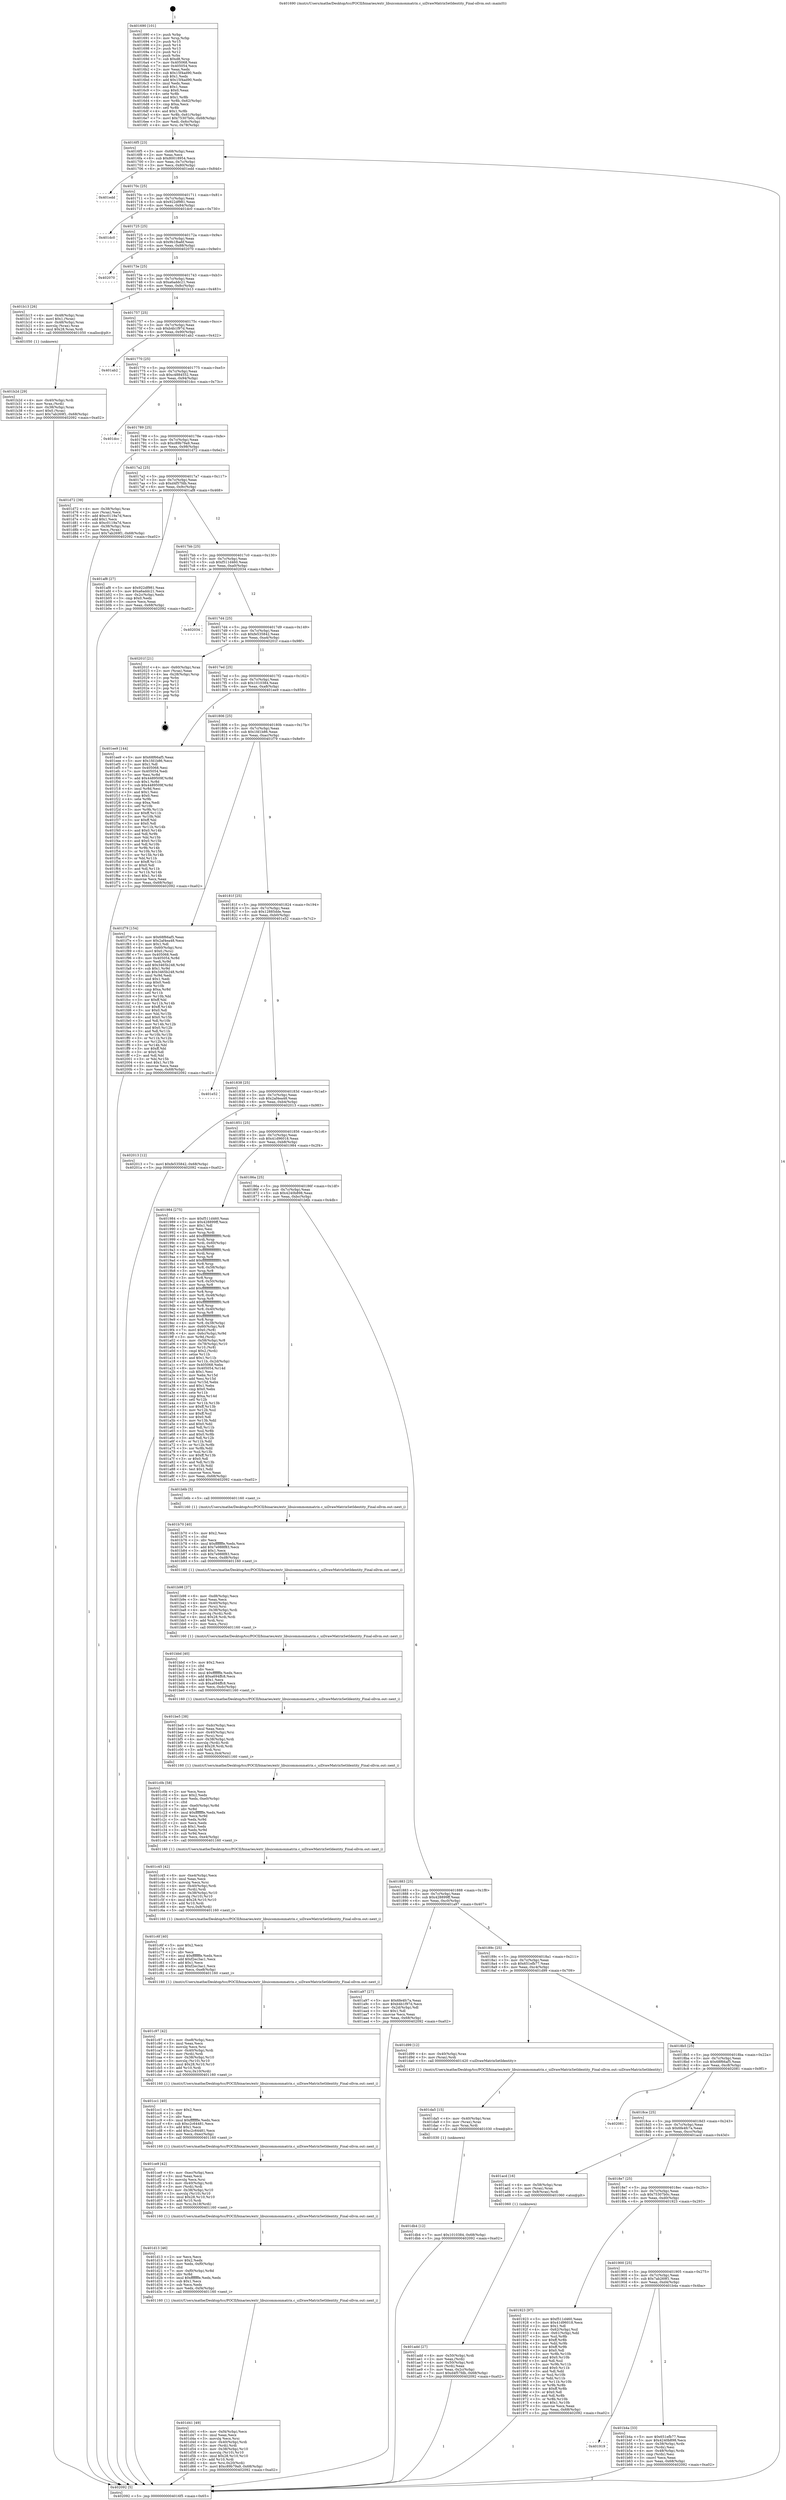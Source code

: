 digraph "0x401690" {
  label = "0x401690 (/mnt/c/Users/mathe/Desktop/tcc/POCII/binaries/extr_libuicommonmatrix.c_uiDrawMatrixSetIdentity_Final-ollvm.out::main(0))"
  labelloc = "t"
  node[shape=record]

  Entry [label="",width=0.3,height=0.3,shape=circle,fillcolor=black,style=filled]
  "0x4016f5" [label="{
     0x4016f5 [23]\l
     | [instrs]\l
     &nbsp;&nbsp;0x4016f5 \<+3\>: mov -0x68(%rbp),%eax\l
     &nbsp;&nbsp;0x4016f8 \<+2\>: mov %eax,%ecx\l
     &nbsp;&nbsp;0x4016fa \<+6\>: sub $0x80018954,%ecx\l
     &nbsp;&nbsp;0x401700 \<+3\>: mov %eax,-0x7c(%rbp)\l
     &nbsp;&nbsp;0x401703 \<+3\>: mov %ecx,-0x80(%rbp)\l
     &nbsp;&nbsp;0x401706 \<+6\>: je 0000000000401edd \<main+0x84d\>\l
  }"]
  "0x401edd" [label="{
     0x401edd\l
  }", style=dashed]
  "0x40170c" [label="{
     0x40170c [25]\l
     | [instrs]\l
     &nbsp;&nbsp;0x40170c \<+5\>: jmp 0000000000401711 \<main+0x81\>\l
     &nbsp;&nbsp;0x401711 \<+3\>: mov -0x7c(%rbp),%eax\l
     &nbsp;&nbsp;0x401714 \<+5\>: sub $0x922df981,%eax\l
     &nbsp;&nbsp;0x401719 \<+6\>: mov %eax,-0x84(%rbp)\l
     &nbsp;&nbsp;0x40171f \<+6\>: je 0000000000401dc0 \<main+0x730\>\l
  }"]
  Exit [label="",width=0.3,height=0.3,shape=circle,fillcolor=black,style=filled,peripheries=2]
  "0x401dc0" [label="{
     0x401dc0\l
  }", style=dashed]
  "0x401725" [label="{
     0x401725 [25]\l
     | [instrs]\l
     &nbsp;&nbsp;0x401725 \<+5\>: jmp 000000000040172a \<main+0x9a\>\l
     &nbsp;&nbsp;0x40172a \<+3\>: mov -0x7c(%rbp),%eax\l
     &nbsp;&nbsp;0x40172d \<+5\>: sub $0x9b1fba6f,%eax\l
     &nbsp;&nbsp;0x401732 \<+6\>: mov %eax,-0x88(%rbp)\l
     &nbsp;&nbsp;0x401738 \<+6\>: je 0000000000402070 \<main+0x9e0\>\l
  }"]
  "0x401db4" [label="{
     0x401db4 [12]\l
     | [instrs]\l
     &nbsp;&nbsp;0x401db4 \<+7\>: movl $0x1010384,-0x68(%rbp)\l
     &nbsp;&nbsp;0x401dbb \<+5\>: jmp 0000000000402092 \<main+0xa02\>\l
  }"]
  "0x402070" [label="{
     0x402070\l
  }", style=dashed]
  "0x40173e" [label="{
     0x40173e [25]\l
     | [instrs]\l
     &nbsp;&nbsp;0x40173e \<+5\>: jmp 0000000000401743 \<main+0xb3\>\l
     &nbsp;&nbsp;0x401743 \<+3\>: mov -0x7c(%rbp),%eax\l
     &nbsp;&nbsp;0x401746 \<+5\>: sub $0xa6addc21,%eax\l
     &nbsp;&nbsp;0x40174b \<+6\>: mov %eax,-0x8c(%rbp)\l
     &nbsp;&nbsp;0x401751 \<+6\>: je 0000000000401b13 \<main+0x483\>\l
  }"]
  "0x401da5" [label="{
     0x401da5 [15]\l
     | [instrs]\l
     &nbsp;&nbsp;0x401da5 \<+4\>: mov -0x40(%rbp),%rax\l
     &nbsp;&nbsp;0x401da9 \<+3\>: mov (%rax),%rax\l
     &nbsp;&nbsp;0x401dac \<+3\>: mov %rax,%rdi\l
     &nbsp;&nbsp;0x401daf \<+5\>: call 0000000000401030 \<free@plt\>\l
     | [calls]\l
     &nbsp;&nbsp;0x401030 \{1\} (unknown)\l
  }"]
  "0x401b13" [label="{
     0x401b13 [26]\l
     | [instrs]\l
     &nbsp;&nbsp;0x401b13 \<+4\>: mov -0x48(%rbp),%rax\l
     &nbsp;&nbsp;0x401b17 \<+6\>: movl $0x1,(%rax)\l
     &nbsp;&nbsp;0x401b1d \<+4\>: mov -0x48(%rbp),%rax\l
     &nbsp;&nbsp;0x401b21 \<+3\>: movslq (%rax),%rax\l
     &nbsp;&nbsp;0x401b24 \<+4\>: imul $0x28,%rax,%rdi\l
     &nbsp;&nbsp;0x401b28 \<+5\>: call 0000000000401050 \<malloc@plt\>\l
     | [calls]\l
     &nbsp;&nbsp;0x401050 \{1\} (unknown)\l
  }"]
  "0x401757" [label="{
     0x401757 [25]\l
     | [instrs]\l
     &nbsp;&nbsp;0x401757 \<+5\>: jmp 000000000040175c \<main+0xcc\>\l
     &nbsp;&nbsp;0x40175c \<+3\>: mov -0x7c(%rbp),%eax\l
     &nbsp;&nbsp;0x40175f \<+5\>: sub $0xb4b1f97d,%eax\l
     &nbsp;&nbsp;0x401764 \<+6\>: mov %eax,-0x90(%rbp)\l
     &nbsp;&nbsp;0x40176a \<+6\>: je 0000000000401ab2 \<main+0x422\>\l
  }"]
  "0x401d41" [label="{
     0x401d41 [49]\l
     | [instrs]\l
     &nbsp;&nbsp;0x401d41 \<+6\>: mov -0xf4(%rbp),%ecx\l
     &nbsp;&nbsp;0x401d47 \<+3\>: imul %eax,%ecx\l
     &nbsp;&nbsp;0x401d4a \<+3\>: movslq %ecx,%rsi\l
     &nbsp;&nbsp;0x401d4d \<+4\>: mov -0x40(%rbp),%rdi\l
     &nbsp;&nbsp;0x401d51 \<+3\>: mov (%rdi),%rdi\l
     &nbsp;&nbsp;0x401d54 \<+4\>: mov -0x38(%rbp),%r10\l
     &nbsp;&nbsp;0x401d58 \<+3\>: movslq (%r10),%r10\l
     &nbsp;&nbsp;0x401d5b \<+4\>: imul $0x28,%r10,%r10\l
     &nbsp;&nbsp;0x401d5f \<+3\>: add %r10,%rdi\l
     &nbsp;&nbsp;0x401d62 \<+4\>: mov %rsi,0x20(%rdi)\l
     &nbsp;&nbsp;0x401d66 \<+7\>: movl $0xc89b79a9,-0x68(%rbp)\l
     &nbsp;&nbsp;0x401d6d \<+5\>: jmp 0000000000402092 \<main+0xa02\>\l
  }"]
  "0x401ab2" [label="{
     0x401ab2\l
  }", style=dashed]
  "0x401770" [label="{
     0x401770 [25]\l
     | [instrs]\l
     &nbsp;&nbsp;0x401770 \<+5\>: jmp 0000000000401775 \<main+0xe5\>\l
     &nbsp;&nbsp;0x401775 \<+3\>: mov -0x7c(%rbp),%eax\l
     &nbsp;&nbsp;0x401778 \<+5\>: sub $0xc4884552,%eax\l
     &nbsp;&nbsp;0x40177d \<+6\>: mov %eax,-0x94(%rbp)\l
     &nbsp;&nbsp;0x401783 \<+6\>: je 0000000000401dcc \<main+0x73c\>\l
  }"]
  "0x401d13" [label="{
     0x401d13 [46]\l
     | [instrs]\l
     &nbsp;&nbsp;0x401d13 \<+2\>: xor %ecx,%ecx\l
     &nbsp;&nbsp;0x401d15 \<+5\>: mov $0x2,%edx\l
     &nbsp;&nbsp;0x401d1a \<+6\>: mov %edx,-0xf0(%rbp)\l
     &nbsp;&nbsp;0x401d20 \<+1\>: cltd\l
     &nbsp;&nbsp;0x401d21 \<+7\>: mov -0xf0(%rbp),%r8d\l
     &nbsp;&nbsp;0x401d28 \<+3\>: idiv %r8d\l
     &nbsp;&nbsp;0x401d2b \<+6\>: imul $0xfffffffe,%edx,%edx\l
     &nbsp;&nbsp;0x401d31 \<+3\>: sub $0x1,%ecx\l
     &nbsp;&nbsp;0x401d34 \<+2\>: sub %ecx,%edx\l
     &nbsp;&nbsp;0x401d36 \<+6\>: mov %edx,-0xf4(%rbp)\l
     &nbsp;&nbsp;0x401d3c \<+5\>: call 0000000000401160 \<next_i\>\l
     | [calls]\l
     &nbsp;&nbsp;0x401160 \{1\} (/mnt/c/Users/mathe/Desktop/tcc/POCII/binaries/extr_libuicommonmatrix.c_uiDrawMatrixSetIdentity_Final-ollvm.out::next_i)\l
  }"]
  "0x401dcc" [label="{
     0x401dcc\l
  }", style=dashed]
  "0x401789" [label="{
     0x401789 [25]\l
     | [instrs]\l
     &nbsp;&nbsp;0x401789 \<+5\>: jmp 000000000040178e \<main+0xfe\>\l
     &nbsp;&nbsp;0x40178e \<+3\>: mov -0x7c(%rbp),%eax\l
     &nbsp;&nbsp;0x401791 \<+5\>: sub $0xc89b79a9,%eax\l
     &nbsp;&nbsp;0x401796 \<+6\>: mov %eax,-0x98(%rbp)\l
     &nbsp;&nbsp;0x40179c \<+6\>: je 0000000000401d72 \<main+0x6e2\>\l
  }"]
  "0x401ce9" [label="{
     0x401ce9 [42]\l
     | [instrs]\l
     &nbsp;&nbsp;0x401ce9 \<+6\>: mov -0xec(%rbp),%ecx\l
     &nbsp;&nbsp;0x401cef \<+3\>: imul %eax,%ecx\l
     &nbsp;&nbsp;0x401cf2 \<+3\>: movslq %ecx,%rsi\l
     &nbsp;&nbsp;0x401cf5 \<+4\>: mov -0x40(%rbp),%rdi\l
     &nbsp;&nbsp;0x401cf9 \<+3\>: mov (%rdi),%rdi\l
     &nbsp;&nbsp;0x401cfc \<+4\>: mov -0x38(%rbp),%r10\l
     &nbsp;&nbsp;0x401d00 \<+3\>: movslq (%r10),%r10\l
     &nbsp;&nbsp;0x401d03 \<+4\>: imul $0x28,%r10,%r10\l
     &nbsp;&nbsp;0x401d07 \<+3\>: add %r10,%rdi\l
     &nbsp;&nbsp;0x401d0a \<+4\>: mov %rsi,0x18(%rdi)\l
     &nbsp;&nbsp;0x401d0e \<+5\>: call 0000000000401160 \<next_i\>\l
     | [calls]\l
     &nbsp;&nbsp;0x401160 \{1\} (/mnt/c/Users/mathe/Desktop/tcc/POCII/binaries/extr_libuicommonmatrix.c_uiDrawMatrixSetIdentity_Final-ollvm.out::next_i)\l
  }"]
  "0x401d72" [label="{
     0x401d72 [39]\l
     | [instrs]\l
     &nbsp;&nbsp;0x401d72 \<+4\>: mov -0x38(%rbp),%rax\l
     &nbsp;&nbsp;0x401d76 \<+2\>: mov (%rax),%ecx\l
     &nbsp;&nbsp;0x401d78 \<+6\>: add $0xc0119a7d,%ecx\l
     &nbsp;&nbsp;0x401d7e \<+3\>: add $0x1,%ecx\l
     &nbsp;&nbsp;0x401d81 \<+6\>: sub $0xc0119a7d,%ecx\l
     &nbsp;&nbsp;0x401d87 \<+4\>: mov -0x38(%rbp),%rax\l
     &nbsp;&nbsp;0x401d8b \<+2\>: mov %ecx,(%rax)\l
     &nbsp;&nbsp;0x401d8d \<+7\>: movl $0x7ab269f1,-0x68(%rbp)\l
     &nbsp;&nbsp;0x401d94 \<+5\>: jmp 0000000000402092 \<main+0xa02\>\l
  }"]
  "0x4017a2" [label="{
     0x4017a2 [25]\l
     | [instrs]\l
     &nbsp;&nbsp;0x4017a2 \<+5\>: jmp 00000000004017a7 \<main+0x117\>\l
     &nbsp;&nbsp;0x4017a7 \<+3\>: mov -0x7c(%rbp),%eax\l
     &nbsp;&nbsp;0x4017aa \<+5\>: sub $0xd4f57fdb,%eax\l
     &nbsp;&nbsp;0x4017af \<+6\>: mov %eax,-0x9c(%rbp)\l
     &nbsp;&nbsp;0x4017b5 \<+6\>: je 0000000000401af8 \<main+0x468\>\l
  }"]
  "0x401cc1" [label="{
     0x401cc1 [40]\l
     | [instrs]\l
     &nbsp;&nbsp;0x401cc1 \<+5\>: mov $0x2,%ecx\l
     &nbsp;&nbsp;0x401cc6 \<+1\>: cltd\l
     &nbsp;&nbsp;0x401cc7 \<+2\>: idiv %ecx\l
     &nbsp;&nbsp;0x401cc9 \<+6\>: imul $0xfffffffe,%edx,%ecx\l
     &nbsp;&nbsp;0x401ccf \<+6\>: sub $0xc2c64481,%ecx\l
     &nbsp;&nbsp;0x401cd5 \<+3\>: add $0x1,%ecx\l
     &nbsp;&nbsp;0x401cd8 \<+6\>: add $0xc2c64481,%ecx\l
     &nbsp;&nbsp;0x401cde \<+6\>: mov %ecx,-0xec(%rbp)\l
     &nbsp;&nbsp;0x401ce4 \<+5\>: call 0000000000401160 \<next_i\>\l
     | [calls]\l
     &nbsp;&nbsp;0x401160 \{1\} (/mnt/c/Users/mathe/Desktop/tcc/POCII/binaries/extr_libuicommonmatrix.c_uiDrawMatrixSetIdentity_Final-ollvm.out::next_i)\l
  }"]
  "0x401af8" [label="{
     0x401af8 [27]\l
     | [instrs]\l
     &nbsp;&nbsp;0x401af8 \<+5\>: mov $0x922df981,%eax\l
     &nbsp;&nbsp;0x401afd \<+5\>: mov $0xa6addc21,%ecx\l
     &nbsp;&nbsp;0x401b02 \<+3\>: mov -0x2c(%rbp),%edx\l
     &nbsp;&nbsp;0x401b05 \<+3\>: cmp $0x0,%edx\l
     &nbsp;&nbsp;0x401b08 \<+3\>: cmove %ecx,%eax\l
     &nbsp;&nbsp;0x401b0b \<+3\>: mov %eax,-0x68(%rbp)\l
     &nbsp;&nbsp;0x401b0e \<+5\>: jmp 0000000000402092 \<main+0xa02\>\l
  }"]
  "0x4017bb" [label="{
     0x4017bb [25]\l
     | [instrs]\l
     &nbsp;&nbsp;0x4017bb \<+5\>: jmp 00000000004017c0 \<main+0x130\>\l
     &nbsp;&nbsp;0x4017c0 \<+3\>: mov -0x7c(%rbp),%eax\l
     &nbsp;&nbsp;0x4017c3 \<+5\>: sub $0xf511d460,%eax\l
     &nbsp;&nbsp;0x4017c8 \<+6\>: mov %eax,-0xa0(%rbp)\l
     &nbsp;&nbsp;0x4017ce \<+6\>: je 0000000000402034 \<main+0x9a4\>\l
  }"]
  "0x401c97" [label="{
     0x401c97 [42]\l
     | [instrs]\l
     &nbsp;&nbsp;0x401c97 \<+6\>: mov -0xe8(%rbp),%ecx\l
     &nbsp;&nbsp;0x401c9d \<+3\>: imul %eax,%ecx\l
     &nbsp;&nbsp;0x401ca0 \<+3\>: movslq %ecx,%rsi\l
     &nbsp;&nbsp;0x401ca3 \<+4\>: mov -0x40(%rbp),%rdi\l
     &nbsp;&nbsp;0x401ca7 \<+3\>: mov (%rdi),%rdi\l
     &nbsp;&nbsp;0x401caa \<+4\>: mov -0x38(%rbp),%r10\l
     &nbsp;&nbsp;0x401cae \<+3\>: movslq (%r10),%r10\l
     &nbsp;&nbsp;0x401cb1 \<+4\>: imul $0x28,%r10,%r10\l
     &nbsp;&nbsp;0x401cb5 \<+3\>: add %r10,%rdi\l
     &nbsp;&nbsp;0x401cb8 \<+4\>: mov %rsi,0x10(%rdi)\l
     &nbsp;&nbsp;0x401cbc \<+5\>: call 0000000000401160 \<next_i\>\l
     | [calls]\l
     &nbsp;&nbsp;0x401160 \{1\} (/mnt/c/Users/mathe/Desktop/tcc/POCII/binaries/extr_libuicommonmatrix.c_uiDrawMatrixSetIdentity_Final-ollvm.out::next_i)\l
  }"]
  "0x402034" [label="{
     0x402034\l
  }", style=dashed]
  "0x4017d4" [label="{
     0x4017d4 [25]\l
     | [instrs]\l
     &nbsp;&nbsp;0x4017d4 \<+5\>: jmp 00000000004017d9 \<main+0x149\>\l
     &nbsp;&nbsp;0x4017d9 \<+3\>: mov -0x7c(%rbp),%eax\l
     &nbsp;&nbsp;0x4017dc \<+5\>: sub $0xfe535842,%eax\l
     &nbsp;&nbsp;0x4017e1 \<+6\>: mov %eax,-0xa4(%rbp)\l
     &nbsp;&nbsp;0x4017e7 \<+6\>: je 000000000040201f \<main+0x98f\>\l
  }"]
  "0x401c6f" [label="{
     0x401c6f [40]\l
     | [instrs]\l
     &nbsp;&nbsp;0x401c6f \<+5\>: mov $0x2,%ecx\l
     &nbsp;&nbsp;0x401c74 \<+1\>: cltd\l
     &nbsp;&nbsp;0x401c75 \<+2\>: idiv %ecx\l
     &nbsp;&nbsp;0x401c77 \<+6\>: imul $0xfffffffe,%edx,%ecx\l
     &nbsp;&nbsp;0x401c7d \<+6\>: add $0xf2ec3ac1,%ecx\l
     &nbsp;&nbsp;0x401c83 \<+3\>: add $0x1,%ecx\l
     &nbsp;&nbsp;0x401c86 \<+6\>: sub $0xf2ec3ac1,%ecx\l
     &nbsp;&nbsp;0x401c8c \<+6\>: mov %ecx,-0xe8(%rbp)\l
     &nbsp;&nbsp;0x401c92 \<+5\>: call 0000000000401160 \<next_i\>\l
     | [calls]\l
     &nbsp;&nbsp;0x401160 \{1\} (/mnt/c/Users/mathe/Desktop/tcc/POCII/binaries/extr_libuicommonmatrix.c_uiDrawMatrixSetIdentity_Final-ollvm.out::next_i)\l
  }"]
  "0x40201f" [label="{
     0x40201f [21]\l
     | [instrs]\l
     &nbsp;&nbsp;0x40201f \<+4\>: mov -0x60(%rbp),%rax\l
     &nbsp;&nbsp;0x402023 \<+2\>: mov (%rax),%eax\l
     &nbsp;&nbsp;0x402025 \<+4\>: lea -0x28(%rbp),%rsp\l
     &nbsp;&nbsp;0x402029 \<+1\>: pop %rbx\l
     &nbsp;&nbsp;0x40202a \<+2\>: pop %r12\l
     &nbsp;&nbsp;0x40202c \<+2\>: pop %r13\l
     &nbsp;&nbsp;0x40202e \<+2\>: pop %r14\l
     &nbsp;&nbsp;0x402030 \<+2\>: pop %r15\l
     &nbsp;&nbsp;0x402032 \<+1\>: pop %rbp\l
     &nbsp;&nbsp;0x402033 \<+1\>: ret\l
  }"]
  "0x4017ed" [label="{
     0x4017ed [25]\l
     | [instrs]\l
     &nbsp;&nbsp;0x4017ed \<+5\>: jmp 00000000004017f2 \<main+0x162\>\l
     &nbsp;&nbsp;0x4017f2 \<+3\>: mov -0x7c(%rbp),%eax\l
     &nbsp;&nbsp;0x4017f5 \<+5\>: sub $0x1010384,%eax\l
     &nbsp;&nbsp;0x4017fa \<+6\>: mov %eax,-0xa8(%rbp)\l
     &nbsp;&nbsp;0x401800 \<+6\>: je 0000000000401ee9 \<main+0x859\>\l
  }"]
  "0x401c45" [label="{
     0x401c45 [42]\l
     | [instrs]\l
     &nbsp;&nbsp;0x401c45 \<+6\>: mov -0xe4(%rbp),%ecx\l
     &nbsp;&nbsp;0x401c4b \<+3\>: imul %eax,%ecx\l
     &nbsp;&nbsp;0x401c4e \<+3\>: movslq %ecx,%rsi\l
     &nbsp;&nbsp;0x401c51 \<+4\>: mov -0x40(%rbp),%rdi\l
     &nbsp;&nbsp;0x401c55 \<+3\>: mov (%rdi),%rdi\l
     &nbsp;&nbsp;0x401c58 \<+4\>: mov -0x38(%rbp),%r10\l
     &nbsp;&nbsp;0x401c5c \<+3\>: movslq (%r10),%r10\l
     &nbsp;&nbsp;0x401c5f \<+4\>: imul $0x28,%r10,%r10\l
     &nbsp;&nbsp;0x401c63 \<+3\>: add %r10,%rdi\l
     &nbsp;&nbsp;0x401c66 \<+4\>: mov %rsi,0x8(%rdi)\l
     &nbsp;&nbsp;0x401c6a \<+5\>: call 0000000000401160 \<next_i\>\l
     | [calls]\l
     &nbsp;&nbsp;0x401160 \{1\} (/mnt/c/Users/mathe/Desktop/tcc/POCII/binaries/extr_libuicommonmatrix.c_uiDrawMatrixSetIdentity_Final-ollvm.out::next_i)\l
  }"]
  "0x401ee9" [label="{
     0x401ee9 [144]\l
     | [instrs]\l
     &nbsp;&nbsp;0x401ee9 \<+5\>: mov $0x68f66af5,%eax\l
     &nbsp;&nbsp;0x401eee \<+5\>: mov $0x1fd1b86,%ecx\l
     &nbsp;&nbsp;0x401ef3 \<+2\>: mov $0x1,%dl\l
     &nbsp;&nbsp;0x401ef5 \<+7\>: mov 0x405068,%esi\l
     &nbsp;&nbsp;0x401efc \<+7\>: mov 0x405054,%edi\l
     &nbsp;&nbsp;0x401f03 \<+3\>: mov %esi,%r8d\l
     &nbsp;&nbsp;0x401f06 \<+7\>: add $0x4489509f,%r8d\l
     &nbsp;&nbsp;0x401f0d \<+4\>: sub $0x1,%r8d\l
     &nbsp;&nbsp;0x401f11 \<+7\>: sub $0x4489509f,%r8d\l
     &nbsp;&nbsp;0x401f18 \<+4\>: imul %r8d,%esi\l
     &nbsp;&nbsp;0x401f1c \<+3\>: and $0x1,%esi\l
     &nbsp;&nbsp;0x401f1f \<+3\>: cmp $0x0,%esi\l
     &nbsp;&nbsp;0x401f22 \<+4\>: sete %r9b\l
     &nbsp;&nbsp;0x401f26 \<+3\>: cmp $0xa,%edi\l
     &nbsp;&nbsp;0x401f29 \<+4\>: setl %r10b\l
     &nbsp;&nbsp;0x401f2d \<+3\>: mov %r9b,%r11b\l
     &nbsp;&nbsp;0x401f30 \<+4\>: xor $0xff,%r11b\l
     &nbsp;&nbsp;0x401f34 \<+3\>: mov %r10b,%bl\l
     &nbsp;&nbsp;0x401f37 \<+3\>: xor $0xff,%bl\l
     &nbsp;&nbsp;0x401f3a \<+3\>: xor $0x0,%dl\l
     &nbsp;&nbsp;0x401f3d \<+3\>: mov %r11b,%r14b\l
     &nbsp;&nbsp;0x401f40 \<+4\>: and $0x0,%r14b\l
     &nbsp;&nbsp;0x401f44 \<+3\>: and %dl,%r9b\l
     &nbsp;&nbsp;0x401f47 \<+3\>: mov %bl,%r15b\l
     &nbsp;&nbsp;0x401f4a \<+4\>: and $0x0,%r15b\l
     &nbsp;&nbsp;0x401f4e \<+3\>: and %dl,%r10b\l
     &nbsp;&nbsp;0x401f51 \<+3\>: or %r9b,%r14b\l
     &nbsp;&nbsp;0x401f54 \<+3\>: or %r10b,%r15b\l
     &nbsp;&nbsp;0x401f57 \<+3\>: xor %r15b,%r14b\l
     &nbsp;&nbsp;0x401f5a \<+3\>: or %bl,%r11b\l
     &nbsp;&nbsp;0x401f5d \<+4\>: xor $0xff,%r11b\l
     &nbsp;&nbsp;0x401f61 \<+3\>: or $0x0,%dl\l
     &nbsp;&nbsp;0x401f64 \<+3\>: and %dl,%r11b\l
     &nbsp;&nbsp;0x401f67 \<+3\>: or %r11b,%r14b\l
     &nbsp;&nbsp;0x401f6a \<+4\>: test $0x1,%r14b\l
     &nbsp;&nbsp;0x401f6e \<+3\>: cmovne %ecx,%eax\l
     &nbsp;&nbsp;0x401f71 \<+3\>: mov %eax,-0x68(%rbp)\l
     &nbsp;&nbsp;0x401f74 \<+5\>: jmp 0000000000402092 \<main+0xa02\>\l
  }"]
  "0x401806" [label="{
     0x401806 [25]\l
     | [instrs]\l
     &nbsp;&nbsp;0x401806 \<+5\>: jmp 000000000040180b \<main+0x17b\>\l
     &nbsp;&nbsp;0x40180b \<+3\>: mov -0x7c(%rbp),%eax\l
     &nbsp;&nbsp;0x40180e \<+5\>: sub $0x1fd1b86,%eax\l
     &nbsp;&nbsp;0x401813 \<+6\>: mov %eax,-0xac(%rbp)\l
     &nbsp;&nbsp;0x401819 \<+6\>: je 0000000000401f79 \<main+0x8e9\>\l
  }"]
  "0x401c0b" [label="{
     0x401c0b [58]\l
     | [instrs]\l
     &nbsp;&nbsp;0x401c0b \<+2\>: xor %ecx,%ecx\l
     &nbsp;&nbsp;0x401c0d \<+5\>: mov $0x2,%edx\l
     &nbsp;&nbsp;0x401c12 \<+6\>: mov %edx,-0xe0(%rbp)\l
     &nbsp;&nbsp;0x401c18 \<+1\>: cltd\l
     &nbsp;&nbsp;0x401c19 \<+7\>: mov -0xe0(%rbp),%r8d\l
     &nbsp;&nbsp;0x401c20 \<+3\>: idiv %r8d\l
     &nbsp;&nbsp;0x401c23 \<+6\>: imul $0xfffffffe,%edx,%edx\l
     &nbsp;&nbsp;0x401c29 \<+3\>: mov %ecx,%r9d\l
     &nbsp;&nbsp;0x401c2c \<+3\>: sub %edx,%r9d\l
     &nbsp;&nbsp;0x401c2f \<+2\>: mov %ecx,%edx\l
     &nbsp;&nbsp;0x401c31 \<+3\>: sub $0x1,%edx\l
     &nbsp;&nbsp;0x401c34 \<+3\>: add %edx,%r9d\l
     &nbsp;&nbsp;0x401c37 \<+3\>: sub %r9d,%ecx\l
     &nbsp;&nbsp;0x401c3a \<+6\>: mov %ecx,-0xe4(%rbp)\l
     &nbsp;&nbsp;0x401c40 \<+5\>: call 0000000000401160 \<next_i\>\l
     | [calls]\l
     &nbsp;&nbsp;0x401160 \{1\} (/mnt/c/Users/mathe/Desktop/tcc/POCII/binaries/extr_libuicommonmatrix.c_uiDrawMatrixSetIdentity_Final-ollvm.out::next_i)\l
  }"]
  "0x401f79" [label="{
     0x401f79 [154]\l
     | [instrs]\l
     &nbsp;&nbsp;0x401f79 \<+5\>: mov $0x68f66af5,%eax\l
     &nbsp;&nbsp;0x401f7e \<+5\>: mov $0x2af4ea48,%ecx\l
     &nbsp;&nbsp;0x401f83 \<+2\>: mov $0x1,%dl\l
     &nbsp;&nbsp;0x401f85 \<+4\>: mov -0x60(%rbp),%rsi\l
     &nbsp;&nbsp;0x401f89 \<+6\>: movl $0x0,(%rsi)\l
     &nbsp;&nbsp;0x401f8f \<+7\>: mov 0x405068,%edi\l
     &nbsp;&nbsp;0x401f96 \<+8\>: mov 0x405054,%r8d\l
     &nbsp;&nbsp;0x401f9e \<+3\>: mov %edi,%r9d\l
     &nbsp;&nbsp;0x401fa1 \<+7\>: add $0x3465b248,%r9d\l
     &nbsp;&nbsp;0x401fa8 \<+4\>: sub $0x1,%r9d\l
     &nbsp;&nbsp;0x401fac \<+7\>: sub $0x3465b248,%r9d\l
     &nbsp;&nbsp;0x401fb3 \<+4\>: imul %r9d,%edi\l
     &nbsp;&nbsp;0x401fb7 \<+3\>: and $0x1,%edi\l
     &nbsp;&nbsp;0x401fba \<+3\>: cmp $0x0,%edi\l
     &nbsp;&nbsp;0x401fbd \<+4\>: sete %r10b\l
     &nbsp;&nbsp;0x401fc1 \<+4\>: cmp $0xa,%r8d\l
     &nbsp;&nbsp;0x401fc5 \<+4\>: setl %r11b\l
     &nbsp;&nbsp;0x401fc9 \<+3\>: mov %r10b,%bl\l
     &nbsp;&nbsp;0x401fcc \<+3\>: xor $0xff,%bl\l
     &nbsp;&nbsp;0x401fcf \<+3\>: mov %r11b,%r14b\l
     &nbsp;&nbsp;0x401fd2 \<+4\>: xor $0xff,%r14b\l
     &nbsp;&nbsp;0x401fd6 \<+3\>: xor $0x0,%dl\l
     &nbsp;&nbsp;0x401fd9 \<+3\>: mov %bl,%r15b\l
     &nbsp;&nbsp;0x401fdc \<+4\>: and $0x0,%r15b\l
     &nbsp;&nbsp;0x401fe0 \<+3\>: and %dl,%r10b\l
     &nbsp;&nbsp;0x401fe3 \<+3\>: mov %r14b,%r12b\l
     &nbsp;&nbsp;0x401fe6 \<+4\>: and $0x0,%r12b\l
     &nbsp;&nbsp;0x401fea \<+3\>: and %dl,%r11b\l
     &nbsp;&nbsp;0x401fed \<+3\>: or %r10b,%r15b\l
     &nbsp;&nbsp;0x401ff0 \<+3\>: or %r11b,%r12b\l
     &nbsp;&nbsp;0x401ff3 \<+3\>: xor %r12b,%r15b\l
     &nbsp;&nbsp;0x401ff6 \<+3\>: or %r14b,%bl\l
     &nbsp;&nbsp;0x401ff9 \<+3\>: xor $0xff,%bl\l
     &nbsp;&nbsp;0x401ffc \<+3\>: or $0x0,%dl\l
     &nbsp;&nbsp;0x401fff \<+2\>: and %dl,%bl\l
     &nbsp;&nbsp;0x402001 \<+3\>: or %bl,%r15b\l
     &nbsp;&nbsp;0x402004 \<+4\>: test $0x1,%r15b\l
     &nbsp;&nbsp;0x402008 \<+3\>: cmovne %ecx,%eax\l
     &nbsp;&nbsp;0x40200b \<+3\>: mov %eax,-0x68(%rbp)\l
     &nbsp;&nbsp;0x40200e \<+5\>: jmp 0000000000402092 \<main+0xa02\>\l
  }"]
  "0x40181f" [label="{
     0x40181f [25]\l
     | [instrs]\l
     &nbsp;&nbsp;0x40181f \<+5\>: jmp 0000000000401824 \<main+0x194\>\l
     &nbsp;&nbsp;0x401824 \<+3\>: mov -0x7c(%rbp),%eax\l
     &nbsp;&nbsp;0x401827 \<+5\>: sub $0x12885dde,%eax\l
     &nbsp;&nbsp;0x40182c \<+6\>: mov %eax,-0xb0(%rbp)\l
     &nbsp;&nbsp;0x401832 \<+6\>: je 0000000000401e52 \<main+0x7c2\>\l
  }"]
  "0x401be5" [label="{
     0x401be5 [38]\l
     | [instrs]\l
     &nbsp;&nbsp;0x401be5 \<+6\>: mov -0xdc(%rbp),%ecx\l
     &nbsp;&nbsp;0x401beb \<+3\>: imul %eax,%ecx\l
     &nbsp;&nbsp;0x401bee \<+4\>: mov -0x40(%rbp),%rsi\l
     &nbsp;&nbsp;0x401bf2 \<+3\>: mov (%rsi),%rsi\l
     &nbsp;&nbsp;0x401bf5 \<+4\>: mov -0x38(%rbp),%rdi\l
     &nbsp;&nbsp;0x401bf9 \<+3\>: movslq (%rdi),%rdi\l
     &nbsp;&nbsp;0x401bfc \<+4\>: imul $0x28,%rdi,%rdi\l
     &nbsp;&nbsp;0x401c00 \<+3\>: add %rdi,%rsi\l
     &nbsp;&nbsp;0x401c03 \<+3\>: mov %ecx,0x4(%rsi)\l
     &nbsp;&nbsp;0x401c06 \<+5\>: call 0000000000401160 \<next_i\>\l
     | [calls]\l
     &nbsp;&nbsp;0x401160 \{1\} (/mnt/c/Users/mathe/Desktop/tcc/POCII/binaries/extr_libuicommonmatrix.c_uiDrawMatrixSetIdentity_Final-ollvm.out::next_i)\l
  }"]
  "0x401e52" [label="{
     0x401e52\l
  }", style=dashed]
  "0x401838" [label="{
     0x401838 [25]\l
     | [instrs]\l
     &nbsp;&nbsp;0x401838 \<+5\>: jmp 000000000040183d \<main+0x1ad\>\l
     &nbsp;&nbsp;0x40183d \<+3\>: mov -0x7c(%rbp),%eax\l
     &nbsp;&nbsp;0x401840 \<+5\>: sub $0x2af4ea48,%eax\l
     &nbsp;&nbsp;0x401845 \<+6\>: mov %eax,-0xb4(%rbp)\l
     &nbsp;&nbsp;0x40184b \<+6\>: je 0000000000402013 \<main+0x983\>\l
  }"]
  "0x401bbd" [label="{
     0x401bbd [40]\l
     | [instrs]\l
     &nbsp;&nbsp;0x401bbd \<+5\>: mov $0x2,%ecx\l
     &nbsp;&nbsp;0x401bc2 \<+1\>: cltd\l
     &nbsp;&nbsp;0x401bc3 \<+2\>: idiv %ecx\l
     &nbsp;&nbsp;0x401bc5 \<+6\>: imul $0xfffffffe,%edx,%ecx\l
     &nbsp;&nbsp;0x401bcb \<+6\>: add $0xa694ffc8,%ecx\l
     &nbsp;&nbsp;0x401bd1 \<+3\>: add $0x1,%ecx\l
     &nbsp;&nbsp;0x401bd4 \<+6\>: sub $0xa694ffc8,%ecx\l
     &nbsp;&nbsp;0x401bda \<+6\>: mov %ecx,-0xdc(%rbp)\l
     &nbsp;&nbsp;0x401be0 \<+5\>: call 0000000000401160 \<next_i\>\l
     | [calls]\l
     &nbsp;&nbsp;0x401160 \{1\} (/mnt/c/Users/mathe/Desktop/tcc/POCII/binaries/extr_libuicommonmatrix.c_uiDrawMatrixSetIdentity_Final-ollvm.out::next_i)\l
  }"]
  "0x402013" [label="{
     0x402013 [12]\l
     | [instrs]\l
     &nbsp;&nbsp;0x402013 \<+7\>: movl $0xfe535842,-0x68(%rbp)\l
     &nbsp;&nbsp;0x40201a \<+5\>: jmp 0000000000402092 \<main+0xa02\>\l
  }"]
  "0x401851" [label="{
     0x401851 [25]\l
     | [instrs]\l
     &nbsp;&nbsp;0x401851 \<+5\>: jmp 0000000000401856 \<main+0x1c6\>\l
     &nbsp;&nbsp;0x401856 \<+3\>: mov -0x7c(%rbp),%eax\l
     &nbsp;&nbsp;0x401859 \<+5\>: sub $0x41d96018,%eax\l
     &nbsp;&nbsp;0x40185e \<+6\>: mov %eax,-0xb8(%rbp)\l
     &nbsp;&nbsp;0x401864 \<+6\>: je 0000000000401984 \<main+0x2f4\>\l
  }"]
  "0x401b98" [label="{
     0x401b98 [37]\l
     | [instrs]\l
     &nbsp;&nbsp;0x401b98 \<+6\>: mov -0xd8(%rbp),%ecx\l
     &nbsp;&nbsp;0x401b9e \<+3\>: imul %eax,%ecx\l
     &nbsp;&nbsp;0x401ba1 \<+4\>: mov -0x40(%rbp),%rsi\l
     &nbsp;&nbsp;0x401ba5 \<+3\>: mov (%rsi),%rsi\l
     &nbsp;&nbsp;0x401ba8 \<+4\>: mov -0x38(%rbp),%rdi\l
     &nbsp;&nbsp;0x401bac \<+3\>: movslq (%rdi),%rdi\l
     &nbsp;&nbsp;0x401baf \<+4\>: imul $0x28,%rdi,%rdi\l
     &nbsp;&nbsp;0x401bb3 \<+3\>: add %rdi,%rsi\l
     &nbsp;&nbsp;0x401bb6 \<+2\>: mov %ecx,(%rsi)\l
     &nbsp;&nbsp;0x401bb8 \<+5\>: call 0000000000401160 \<next_i\>\l
     | [calls]\l
     &nbsp;&nbsp;0x401160 \{1\} (/mnt/c/Users/mathe/Desktop/tcc/POCII/binaries/extr_libuicommonmatrix.c_uiDrawMatrixSetIdentity_Final-ollvm.out::next_i)\l
  }"]
  "0x401984" [label="{
     0x401984 [275]\l
     | [instrs]\l
     &nbsp;&nbsp;0x401984 \<+5\>: mov $0xf511d460,%eax\l
     &nbsp;&nbsp;0x401989 \<+5\>: mov $0x428899ff,%ecx\l
     &nbsp;&nbsp;0x40198e \<+2\>: mov $0x1,%dl\l
     &nbsp;&nbsp;0x401990 \<+2\>: xor %esi,%esi\l
     &nbsp;&nbsp;0x401992 \<+3\>: mov %rsp,%rdi\l
     &nbsp;&nbsp;0x401995 \<+4\>: add $0xfffffffffffffff0,%rdi\l
     &nbsp;&nbsp;0x401999 \<+3\>: mov %rdi,%rsp\l
     &nbsp;&nbsp;0x40199c \<+4\>: mov %rdi,-0x60(%rbp)\l
     &nbsp;&nbsp;0x4019a0 \<+3\>: mov %rsp,%rdi\l
     &nbsp;&nbsp;0x4019a3 \<+4\>: add $0xfffffffffffffff0,%rdi\l
     &nbsp;&nbsp;0x4019a7 \<+3\>: mov %rdi,%rsp\l
     &nbsp;&nbsp;0x4019aa \<+3\>: mov %rsp,%r8\l
     &nbsp;&nbsp;0x4019ad \<+4\>: add $0xfffffffffffffff0,%r8\l
     &nbsp;&nbsp;0x4019b1 \<+3\>: mov %r8,%rsp\l
     &nbsp;&nbsp;0x4019b4 \<+4\>: mov %r8,-0x58(%rbp)\l
     &nbsp;&nbsp;0x4019b8 \<+3\>: mov %rsp,%r8\l
     &nbsp;&nbsp;0x4019bb \<+4\>: add $0xfffffffffffffff0,%r8\l
     &nbsp;&nbsp;0x4019bf \<+3\>: mov %r8,%rsp\l
     &nbsp;&nbsp;0x4019c2 \<+4\>: mov %r8,-0x50(%rbp)\l
     &nbsp;&nbsp;0x4019c6 \<+3\>: mov %rsp,%r8\l
     &nbsp;&nbsp;0x4019c9 \<+4\>: add $0xfffffffffffffff0,%r8\l
     &nbsp;&nbsp;0x4019cd \<+3\>: mov %r8,%rsp\l
     &nbsp;&nbsp;0x4019d0 \<+4\>: mov %r8,-0x48(%rbp)\l
     &nbsp;&nbsp;0x4019d4 \<+3\>: mov %rsp,%r8\l
     &nbsp;&nbsp;0x4019d7 \<+4\>: add $0xfffffffffffffff0,%r8\l
     &nbsp;&nbsp;0x4019db \<+3\>: mov %r8,%rsp\l
     &nbsp;&nbsp;0x4019de \<+4\>: mov %r8,-0x40(%rbp)\l
     &nbsp;&nbsp;0x4019e2 \<+3\>: mov %rsp,%r8\l
     &nbsp;&nbsp;0x4019e5 \<+4\>: add $0xfffffffffffffff0,%r8\l
     &nbsp;&nbsp;0x4019e9 \<+3\>: mov %r8,%rsp\l
     &nbsp;&nbsp;0x4019ec \<+4\>: mov %r8,-0x38(%rbp)\l
     &nbsp;&nbsp;0x4019f0 \<+4\>: mov -0x60(%rbp),%r8\l
     &nbsp;&nbsp;0x4019f4 \<+7\>: movl $0x0,(%r8)\l
     &nbsp;&nbsp;0x4019fb \<+4\>: mov -0x6c(%rbp),%r9d\l
     &nbsp;&nbsp;0x4019ff \<+3\>: mov %r9d,(%rdi)\l
     &nbsp;&nbsp;0x401a02 \<+4\>: mov -0x58(%rbp),%r8\l
     &nbsp;&nbsp;0x401a06 \<+4\>: mov -0x78(%rbp),%r10\l
     &nbsp;&nbsp;0x401a0a \<+3\>: mov %r10,(%r8)\l
     &nbsp;&nbsp;0x401a0d \<+3\>: cmpl $0x2,(%rdi)\l
     &nbsp;&nbsp;0x401a10 \<+4\>: setne %r11b\l
     &nbsp;&nbsp;0x401a14 \<+4\>: and $0x1,%r11b\l
     &nbsp;&nbsp;0x401a18 \<+4\>: mov %r11b,-0x2d(%rbp)\l
     &nbsp;&nbsp;0x401a1c \<+7\>: mov 0x405068,%ebx\l
     &nbsp;&nbsp;0x401a23 \<+8\>: mov 0x405054,%r14d\l
     &nbsp;&nbsp;0x401a2b \<+3\>: sub $0x1,%esi\l
     &nbsp;&nbsp;0x401a2e \<+3\>: mov %ebx,%r15d\l
     &nbsp;&nbsp;0x401a31 \<+3\>: add %esi,%r15d\l
     &nbsp;&nbsp;0x401a34 \<+4\>: imul %r15d,%ebx\l
     &nbsp;&nbsp;0x401a38 \<+3\>: and $0x1,%ebx\l
     &nbsp;&nbsp;0x401a3b \<+3\>: cmp $0x0,%ebx\l
     &nbsp;&nbsp;0x401a3e \<+4\>: sete %r11b\l
     &nbsp;&nbsp;0x401a42 \<+4\>: cmp $0xa,%r14d\l
     &nbsp;&nbsp;0x401a46 \<+4\>: setl %r12b\l
     &nbsp;&nbsp;0x401a4a \<+3\>: mov %r11b,%r13b\l
     &nbsp;&nbsp;0x401a4d \<+4\>: xor $0xff,%r13b\l
     &nbsp;&nbsp;0x401a51 \<+3\>: mov %r12b,%sil\l
     &nbsp;&nbsp;0x401a54 \<+4\>: xor $0xff,%sil\l
     &nbsp;&nbsp;0x401a58 \<+3\>: xor $0x0,%dl\l
     &nbsp;&nbsp;0x401a5b \<+3\>: mov %r13b,%dil\l
     &nbsp;&nbsp;0x401a5e \<+4\>: and $0x0,%dil\l
     &nbsp;&nbsp;0x401a62 \<+3\>: and %dl,%r11b\l
     &nbsp;&nbsp;0x401a65 \<+3\>: mov %sil,%r8b\l
     &nbsp;&nbsp;0x401a68 \<+4\>: and $0x0,%r8b\l
     &nbsp;&nbsp;0x401a6c \<+3\>: and %dl,%r12b\l
     &nbsp;&nbsp;0x401a6f \<+3\>: or %r11b,%dil\l
     &nbsp;&nbsp;0x401a72 \<+3\>: or %r12b,%r8b\l
     &nbsp;&nbsp;0x401a75 \<+3\>: xor %r8b,%dil\l
     &nbsp;&nbsp;0x401a78 \<+3\>: or %sil,%r13b\l
     &nbsp;&nbsp;0x401a7b \<+4\>: xor $0xff,%r13b\l
     &nbsp;&nbsp;0x401a7f \<+3\>: or $0x0,%dl\l
     &nbsp;&nbsp;0x401a82 \<+3\>: and %dl,%r13b\l
     &nbsp;&nbsp;0x401a85 \<+3\>: or %r13b,%dil\l
     &nbsp;&nbsp;0x401a88 \<+4\>: test $0x1,%dil\l
     &nbsp;&nbsp;0x401a8c \<+3\>: cmovne %ecx,%eax\l
     &nbsp;&nbsp;0x401a8f \<+3\>: mov %eax,-0x68(%rbp)\l
     &nbsp;&nbsp;0x401a92 \<+5\>: jmp 0000000000402092 \<main+0xa02\>\l
  }"]
  "0x40186a" [label="{
     0x40186a [25]\l
     | [instrs]\l
     &nbsp;&nbsp;0x40186a \<+5\>: jmp 000000000040186f \<main+0x1df\>\l
     &nbsp;&nbsp;0x40186f \<+3\>: mov -0x7c(%rbp),%eax\l
     &nbsp;&nbsp;0x401872 \<+5\>: sub $0x4240b898,%eax\l
     &nbsp;&nbsp;0x401877 \<+6\>: mov %eax,-0xbc(%rbp)\l
     &nbsp;&nbsp;0x40187d \<+6\>: je 0000000000401b6b \<main+0x4db\>\l
  }"]
  "0x401b70" [label="{
     0x401b70 [40]\l
     | [instrs]\l
     &nbsp;&nbsp;0x401b70 \<+5\>: mov $0x2,%ecx\l
     &nbsp;&nbsp;0x401b75 \<+1\>: cltd\l
     &nbsp;&nbsp;0x401b76 \<+2\>: idiv %ecx\l
     &nbsp;&nbsp;0x401b78 \<+6\>: imul $0xfffffffe,%edx,%ecx\l
     &nbsp;&nbsp;0x401b7e \<+6\>: add $0x7e988f83,%ecx\l
     &nbsp;&nbsp;0x401b84 \<+3\>: add $0x1,%ecx\l
     &nbsp;&nbsp;0x401b87 \<+6\>: sub $0x7e988f83,%ecx\l
     &nbsp;&nbsp;0x401b8d \<+6\>: mov %ecx,-0xd8(%rbp)\l
     &nbsp;&nbsp;0x401b93 \<+5\>: call 0000000000401160 \<next_i\>\l
     | [calls]\l
     &nbsp;&nbsp;0x401160 \{1\} (/mnt/c/Users/mathe/Desktop/tcc/POCII/binaries/extr_libuicommonmatrix.c_uiDrawMatrixSetIdentity_Final-ollvm.out::next_i)\l
  }"]
  "0x401b6b" [label="{
     0x401b6b [5]\l
     | [instrs]\l
     &nbsp;&nbsp;0x401b6b \<+5\>: call 0000000000401160 \<next_i\>\l
     | [calls]\l
     &nbsp;&nbsp;0x401160 \{1\} (/mnt/c/Users/mathe/Desktop/tcc/POCII/binaries/extr_libuicommonmatrix.c_uiDrawMatrixSetIdentity_Final-ollvm.out::next_i)\l
  }"]
  "0x401883" [label="{
     0x401883 [25]\l
     | [instrs]\l
     &nbsp;&nbsp;0x401883 \<+5\>: jmp 0000000000401888 \<main+0x1f8\>\l
     &nbsp;&nbsp;0x401888 \<+3\>: mov -0x7c(%rbp),%eax\l
     &nbsp;&nbsp;0x40188b \<+5\>: sub $0x428899ff,%eax\l
     &nbsp;&nbsp;0x401890 \<+6\>: mov %eax,-0xc0(%rbp)\l
     &nbsp;&nbsp;0x401896 \<+6\>: je 0000000000401a97 \<main+0x407\>\l
  }"]
  "0x401919" [label="{
     0x401919\l
  }", style=dashed]
  "0x401a97" [label="{
     0x401a97 [27]\l
     | [instrs]\l
     &nbsp;&nbsp;0x401a97 \<+5\>: mov $0x6fe4fc7a,%eax\l
     &nbsp;&nbsp;0x401a9c \<+5\>: mov $0xb4b1f97d,%ecx\l
     &nbsp;&nbsp;0x401aa1 \<+3\>: mov -0x2d(%rbp),%dl\l
     &nbsp;&nbsp;0x401aa4 \<+3\>: test $0x1,%dl\l
     &nbsp;&nbsp;0x401aa7 \<+3\>: cmovne %ecx,%eax\l
     &nbsp;&nbsp;0x401aaa \<+3\>: mov %eax,-0x68(%rbp)\l
     &nbsp;&nbsp;0x401aad \<+5\>: jmp 0000000000402092 \<main+0xa02\>\l
  }"]
  "0x40189c" [label="{
     0x40189c [25]\l
     | [instrs]\l
     &nbsp;&nbsp;0x40189c \<+5\>: jmp 00000000004018a1 \<main+0x211\>\l
     &nbsp;&nbsp;0x4018a1 \<+3\>: mov -0x7c(%rbp),%eax\l
     &nbsp;&nbsp;0x4018a4 \<+5\>: sub $0x651efb77,%eax\l
     &nbsp;&nbsp;0x4018a9 \<+6\>: mov %eax,-0xc4(%rbp)\l
     &nbsp;&nbsp;0x4018af \<+6\>: je 0000000000401d99 \<main+0x709\>\l
  }"]
  "0x401b4a" [label="{
     0x401b4a [33]\l
     | [instrs]\l
     &nbsp;&nbsp;0x401b4a \<+5\>: mov $0x651efb77,%eax\l
     &nbsp;&nbsp;0x401b4f \<+5\>: mov $0x4240b898,%ecx\l
     &nbsp;&nbsp;0x401b54 \<+4\>: mov -0x38(%rbp),%rdx\l
     &nbsp;&nbsp;0x401b58 \<+2\>: mov (%rdx),%esi\l
     &nbsp;&nbsp;0x401b5a \<+4\>: mov -0x48(%rbp),%rdx\l
     &nbsp;&nbsp;0x401b5e \<+2\>: cmp (%rdx),%esi\l
     &nbsp;&nbsp;0x401b60 \<+3\>: cmovl %ecx,%eax\l
     &nbsp;&nbsp;0x401b63 \<+3\>: mov %eax,-0x68(%rbp)\l
     &nbsp;&nbsp;0x401b66 \<+5\>: jmp 0000000000402092 \<main+0xa02\>\l
  }"]
  "0x401d99" [label="{
     0x401d99 [12]\l
     | [instrs]\l
     &nbsp;&nbsp;0x401d99 \<+4\>: mov -0x40(%rbp),%rax\l
     &nbsp;&nbsp;0x401d9d \<+3\>: mov (%rax),%rdi\l
     &nbsp;&nbsp;0x401da0 \<+5\>: call 0000000000401420 \<uiDrawMatrixSetIdentity\>\l
     | [calls]\l
     &nbsp;&nbsp;0x401420 \{1\} (/mnt/c/Users/mathe/Desktop/tcc/POCII/binaries/extr_libuicommonmatrix.c_uiDrawMatrixSetIdentity_Final-ollvm.out::uiDrawMatrixSetIdentity)\l
  }"]
  "0x4018b5" [label="{
     0x4018b5 [25]\l
     | [instrs]\l
     &nbsp;&nbsp;0x4018b5 \<+5\>: jmp 00000000004018ba \<main+0x22a\>\l
     &nbsp;&nbsp;0x4018ba \<+3\>: mov -0x7c(%rbp),%eax\l
     &nbsp;&nbsp;0x4018bd \<+5\>: sub $0x68f66af5,%eax\l
     &nbsp;&nbsp;0x4018c2 \<+6\>: mov %eax,-0xc8(%rbp)\l
     &nbsp;&nbsp;0x4018c8 \<+6\>: je 0000000000402081 \<main+0x9f1\>\l
  }"]
  "0x401b2d" [label="{
     0x401b2d [29]\l
     | [instrs]\l
     &nbsp;&nbsp;0x401b2d \<+4\>: mov -0x40(%rbp),%rdi\l
     &nbsp;&nbsp;0x401b31 \<+3\>: mov %rax,(%rdi)\l
     &nbsp;&nbsp;0x401b34 \<+4\>: mov -0x38(%rbp),%rax\l
     &nbsp;&nbsp;0x401b38 \<+6\>: movl $0x0,(%rax)\l
     &nbsp;&nbsp;0x401b3e \<+7\>: movl $0x7ab269f1,-0x68(%rbp)\l
     &nbsp;&nbsp;0x401b45 \<+5\>: jmp 0000000000402092 \<main+0xa02\>\l
  }"]
  "0x402081" [label="{
     0x402081\l
  }", style=dashed]
  "0x4018ce" [label="{
     0x4018ce [25]\l
     | [instrs]\l
     &nbsp;&nbsp;0x4018ce \<+5\>: jmp 00000000004018d3 \<main+0x243\>\l
     &nbsp;&nbsp;0x4018d3 \<+3\>: mov -0x7c(%rbp),%eax\l
     &nbsp;&nbsp;0x4018d6 \<+5\>: sub $0x6fe4fc7a,%eax\l
     &nbsp;&nbsp;0x4018db \<+6\>: mov %eax,-0xcc(%rbp)\l
     &nbsp;&nbsp;0x4018e1 \<+6\>: je 0000000000401acd \<main+0x43d\>\l
  }"]
  "0x401add" [label="{
     0x401add [27]\l
     | [instrs]\l
     &nbsp;&nbsp;0x401add \<+4\>: mov -0x50(%rbp),%rdi\l
     &nbsp;&nbsp;0x401ae1 \<+2\>: mov %eax,(%rdi)\l
     &nbsp;&nbsp;0x401ae3 \<+4\>: mov -0x50(%rbp),%rdi\l
     &nbsp;&nbsp;0x401ae7 \<+2\>: mov (%rdi),%eax\l
     &nbsp;&nbsp;0x401ae9 \<+3\>: mov %eax,-0x2c(%rbp)\l
     &nbsp;&nbsp;0x401aec \<+7\>: movl $0xd4f57fdb,-0x68(%rbp)\l
     &nbsp;&nbsp;0x401af3 \<+5\>: jmp 0000000000402092 \<main+0xa02\>\l
  }"]
  "0x401acd" [label="{
     0x401acd [16]\l
     | [instrs]\l
     &nbsp;&nbsp;0x401acd \<+4\>: mov -0x58(%rbp),%rax\l
     &nbsp;&nbsp;0x401ad1 \<+3\>: mov (%rax),%rax\l
     &nbsp;&nbsp;0x401ad4 \<+4\>: mov 0x8(%rax),%rdi\l
     &nbsp;&nbsp;0x401ad8 \<+5\>: call 0000000000401060 \<atoi@plt\>\l
     | [calls]\l
     &nbsp;&nbsp;0x401060 \{1\} (unknown)\l
  }"]
  "0x4018e7" [label="{
     0x4018e7 [25]\l
     | [instrs]\l
     &nbsp;&nbsp;0x4018e7 \<+5\>: jmp 00000000004018ec \<main+0x25c\>\l
     &nbsp;&nbsp;0x4018ec \<+3\>: mov -0x7c(%rbp),%eax\l
     &nbsp;&nbsp;0x4018ef \<+5\>: sub $0x75307b0c,%eax\l
     &nbsp;&nbsp;0x4018f4 \<+6\>: mov %eax,-0xd0(%rbp)\l
     &nbsp;&nbsp;0x4018fa \<+6\>: je 0000000000401923 \<main+0x293\>\l
  }"]
  "0x401690" [label="{
     0x401690 [101]\l
     | [instrs]\l
     &nbsp;&nbsp;0x401690 \<+1\>: push %rbp\l
     &nbsp;&nbsp;0x401691 \<+3\>: mov %rsp,%rbp\l
     &nbsp;&nbsp;0x401694 \<+2\>: push %r15\l
     &nbsp;&nbsp;0x401696 \<+2\>: push %r14\l
     &nbsp;&nbsp;0x401698 \<+2\>: push %r13\l
     &nbsp;&nbsp;0x40169a \<+2\>: push %r12\l
     &nbsp;&nbsp;0x40169c \<+1\>: push %rbx\l
     &nbsp;&nbsp;0x40169d \<+7\>: sub $0xd8,%rsp\l
     &nbsp;&nbsp;0x4016a4 \<+7\>: mov 0x405068,%eax\l
     &nbsp;&nbsp;0x4016ab \<+7\>: mov 0x405054,%ecx\l
     &nbsp;&nbsp;0x4016b2 \<+2\>: mov %eax,%edx\l
     &nbsp;&nbsp;0x4016b4 \<+6\>: sub $0x15f4ad90,%edx\l
     &nbsp;&nbsp;0x4016ba \<+3\>: sub $0x1,%edx\l
     &nbsp;&nbsp;0x4016bd \<+6\>: add $0x15f4ad90,%edx\l
     &nbsp;&nbsp;0x4016c3 \<+3\>: imul %edx,%eax\l
     &nbsp;&nbsp;0x4016c6 \<+3\>: and $0x1,%eax\l
     &nbsp;&nbsp;0x4016c9 \<+3\>: cmp $0x0,%eax\l
     &nbsp;&nbsp;0x4016cc \<+4\>: sete %r8b\l
     &nbsp;&nbsp;0x4016d0 \<+4\>: and $0x1,%r8b\l
     &nbsp;&nbsp;0x4016d4 \<+4\>: mov %r8b,-0x62(%rbp)\l
     &nbsp;&nbsp;0x4016d8 \<+3\>: cmp $0xa,%ecx\l
     &nbsp;&nbsp;0x4016db \<+4\>: setl %r8b\l
     &nbsp;&nbsp;0x4016df \<+4\>: and $0x1,%r8b\l
     &nbsp;&nbsp;0x4016e3 \<+4\>: mov %r8b,-0x61(%rbp)\l
     &nbsp;&nbsp;0x4016e7 \<+7\>: movl $0x75307b0c,-0x68(%rbp)\l
     &nbsp;&nbsp;0x4016ee \<+3\>: mov %edi,-0x6c(%rbp)\l
     &nbsp;&nbsp;0x4016f1 \<+4\>: mov %rsi,-0x78(%rbp)\l
  }"]
  "0x401923" [label="{
     0x401923 [97]\l
     | [instrs]\l
     &nbsp;&nbsp;0x401923 \<+5\>: mov $0xf511d460,%eax\l
     &nbsp;&nbsp;0x401928 \<+5\>: mov $0x41d96018,%ecx\l
     &nbsp;&nbsp;0x40192d \<+2\>: mov $0x1,%dl\l
     &nbsp;&nbsp;0x40192f \<+4\>: mov -0x62(%rbp),%sil\l
     &nbsp;&nbsp;0x401933 \<+4\>: mov -0x61(%rbp),%dil\l
     &nbsp;&nbsp;0x401937 \<+3\>: mov %sil,%r8b\l
     &nbsp;&nbsp;0x40193a \<+4\>: xor $0xff,%r8b\l
     &nbsp;&nbsp;0x40193e \<+3\>: mov %dil,%r9b\l
     &nbsp;&nbsp;0x401941 \<+4\>: xor $0xff,%r9b\l
     &nbsp;&nbsp;0x401945 \<+3\>: xor $0x0,%dl\l
     &nbsp;&nbsp;0x401948 \<+3\>: mov %r8b,%r10b\l
     &nbsp;&nbsp;0x40194b \<+4\>: and $0x0,%r10b\l
     &nbsp;&nbsp;0x40194f \<+3\>: and %dl,%sil\l
     &nbsp;&nbsp;0x401952 \<+3\>: mov %r9b,%r11b\l
     &nbsp;&nbsp;0x401955 \<+4\>: and $0x0,%r11b\l
     &nbsp;&nbsp;0x401959 \<+3\>: and %dl,%dil\l
     &nbsp;&nbsp;0x40195c \<+3\>: or %sil,%r10b\l
     &nbsp;&nbsp;0x40195f \<+3\>: or %dil,%r11b\l
     &nbsp;&nbsp;0x401962 \<+3\>: xor %r11b,%r10b\l
     &nbsp;&nbsp;0x401965 \<+3\>: or %r9b,%r8b\l
     &nbsp;&nbsp;0x401968 \<+4\>: xor $0xff,%r8b\l
     &nbsp;&nbsp;0x40196c \<+3\>: or $0x0,%dl\l
     &nbsp;&nbsp;0x40196f \<+3\>: and %dl,%r8b\l
     &nbsp;&nbsp;0x401972 \<+3\>: or %r8b,%r10b\l
     &nbsp;&nbsp;0x401975 \<+4\>: test $0x1,%r10b\l
     &nbsp;&nbsp;0x401979 \<+3\>: cmovne %ecx,%eax\l
     &nbsp;&nbsp;0x40197c \<+3\>: mov %eax,-0x68(%rbp)\l
     &nbsp;&nbsp;0x40197f \<+5\>: jmp 0000000000402092 \<main+0xa02\>\l
  }"]
  "0x401900" [label="{
     0x401900 [25]\l
     | [instrs]\l
     &nbsp;&nbsp;0x401900 \<+5\>: jmp 0000000000401905 \<main+0x275\>\l
     &nbsp;&nbsp;0x401905 \<+3\>: mov -0x7c(%rbp),%eax\l
     &nbsp;&nbsp;0x401908 \<+5\>: sub $0x7ab269f1,%eax\l
     &nbsp;&nbsp;0x40190d \<+6\>: mov %eax,-0xd4(%rbp)\l
     &nbsp;&nbsp;0x401913 \<+6\>: je 0000000000401b4a \<main+0x4ba\>\l
  }"]
  "0x402092" [label="{
     0x402092 [5]\l
     | [instrs]\l
     &nbsp;&nbsp;0x402092 \<+5\>: jmp 00000000004016f5 \<main+0x65\>\l
  }"]
  Entry -> "0x401690" [label=" 1"]
  "0x4016f5" -> "0x401edd" [label=" 0"]
  "0x4016f5" -> "0x40170c" [label=" 15"]
  "0x40201f" -> Exit [label=" 1"]
  "0x40170c" -> "0x401dc0" [label=" 0"]
  "0x40170c" -> "0x401725" [label=" 15"]
  "0x402013" -> "0x402092" [label=" 1"]
  "0x401725" -> "0x402070" [label=" 0"]
  "0x401725" -> "0x40173e" [label=" 15"]
  "0x401f79" -> "0x402092" [label=" 1"]
  "0x40173e" -> "0x401b13" [label=" 1"]
  "0x40173e" -> "0x401757" [label=" 14"]
  "0x401ee9" -> "0x402092" [label=" 1"]
  "0x401757" -> "0x401ab2" [label=" 0"]
  "0x401757" -> "0x401770" [label=" 14"]
  "0x401db4" -> "0x402092" [label=" 1"]
  "0x401770" -> "0x401dcc" [label=" 0"]
  "0x401770" -> "0x401789" [label=" 14"]
  "0x401da5" -> "0x401db4" [label=" 1"]
  "0x401789" -> "0x401d72" [label=" 1"]
  "0x401789" -> "0x4017a2" [label=" 13"]
  "0x401d99" -> "0x401da5" [label=" 1"]
  "0x4017a2" -> "0x401af8" [label=" 1"]
  "0x4017a2" -> "0x4017bb" [label=" 12"]
  "0x401d72" -> "0x402092" [label=" 1"]
  "0x4017bb" -> "0x402034" [label=" 0"]
  "0x4017bb" -> "0x4017d4" [label=" 12"]
  "0x401d41" -> "0x402092" [label=" 1"]
  "0x4017d4" -> "0x40201f" [label=" 1"]
  "0x4017d4" -> "0x4017ed" [label=" 11"]
  "0x401d13" -> "0x401d41" [label=" 1"]
  "0x4017ed" -> "0x401ee9" [label=" 1"]
  "0x4017ed" -> "0x401806" [label=" 10"]
  "0x401ce9" -> "0x401d13" [label=" 1"]
  "0x401806" -> "0x401f79" [label=" 1"]
  "0x401806" -> "0x40181f" [label=" 9"]
  "0x401cc1" -> "0x401ce9" [label=" 1"]
  "0x40181f" -> "0x401e52" [label=" 0"]
  "0x40181f" -> "0x401838" [label=" 9"]
  "0x401c97" -> "0x401cc1" [label=" 1"]
  "0x401838" -> "0x402013" [label=" 1"]
  "0x401838" -> "0x401851" [label=" 8"]
  "0x401c6f" -> "0x401c97" [label=" 1"]
  "0x401851" -> "0x401984" [label=" 1"]
  "0x401851" -> "0x40186a" [label=" 7"]
  "0x401c45" -> "0x401c6f" [label=" 1"]
  "0x40186a" -> "0x401b6b" [label=" 1"]
  "0x40186a" -> "0x401883" [label=" 6"]
  "0x401c0b" -> "0x401c45" [label=" 1"]
  "0x401883" -> "0x401a97" [label=" 1"]
  "0x401883" -> "0x40189c" [label=" 5"]
  "0x401be5" -> "0x401c0b" [label=" 1"]
  "0x40189c" -> "0x401d99" [label=" 1"]
  "0x40189c" -> "0x4018b5" [label=" 4"]
  "0x401bbd" -> "0x401be5" [label=" 1"]
  "0x4018b5" -> "0x402081" [label=" 0"]
  "0x4018b5" -> "0x4018ce" [label=" 4"]
  "0x401b70" -> "0x401b98" [label=" 1"]
  "0x4018ce" -> "0x401acd" [label=" 1"]
  "0x4018ce" -> "0x4018e7" [label=" 3"]
  "0x401b6b" -> "0x401b70" [label=" 1"]
  "0x4018e7" -> "0x401923" [label=" 1"]
  "0x4018e7" -> "0x401900" [label=" 2"]
  "0x401923" -> "0x402092" [label=" 1"]
  "0x401690" -> "0x4016f5" [label=" 1"]
  "0x402092" -> "0x4016f5" [label=" 14"]
  "0x401b4a" -> "0x402092" [label=" 2"]
  "0x401984" -> "0x402092" [label=" 1"]
  "0x401a97" -> "0x402092" [label=" 1"]
  "0x401acd" -> "0x401add" [label=" 1"]
  "0x401add" -> "0x402092" [label=" 1"]
  "0x401af8" -> "0x402092" [label=" 1"]
  "0x401b13" -> "0x401b2d" [label=" 1"]
  "0x401b2d" -> "0x402092" [label=" 1"]
  "0x401b98" -> "0x401bbd" [label=" 1"]
  "0x401900" -> "0x401b4a" [label=" 2"]
  "0x401900" -> "0x401919" [label=" 0"]
}
